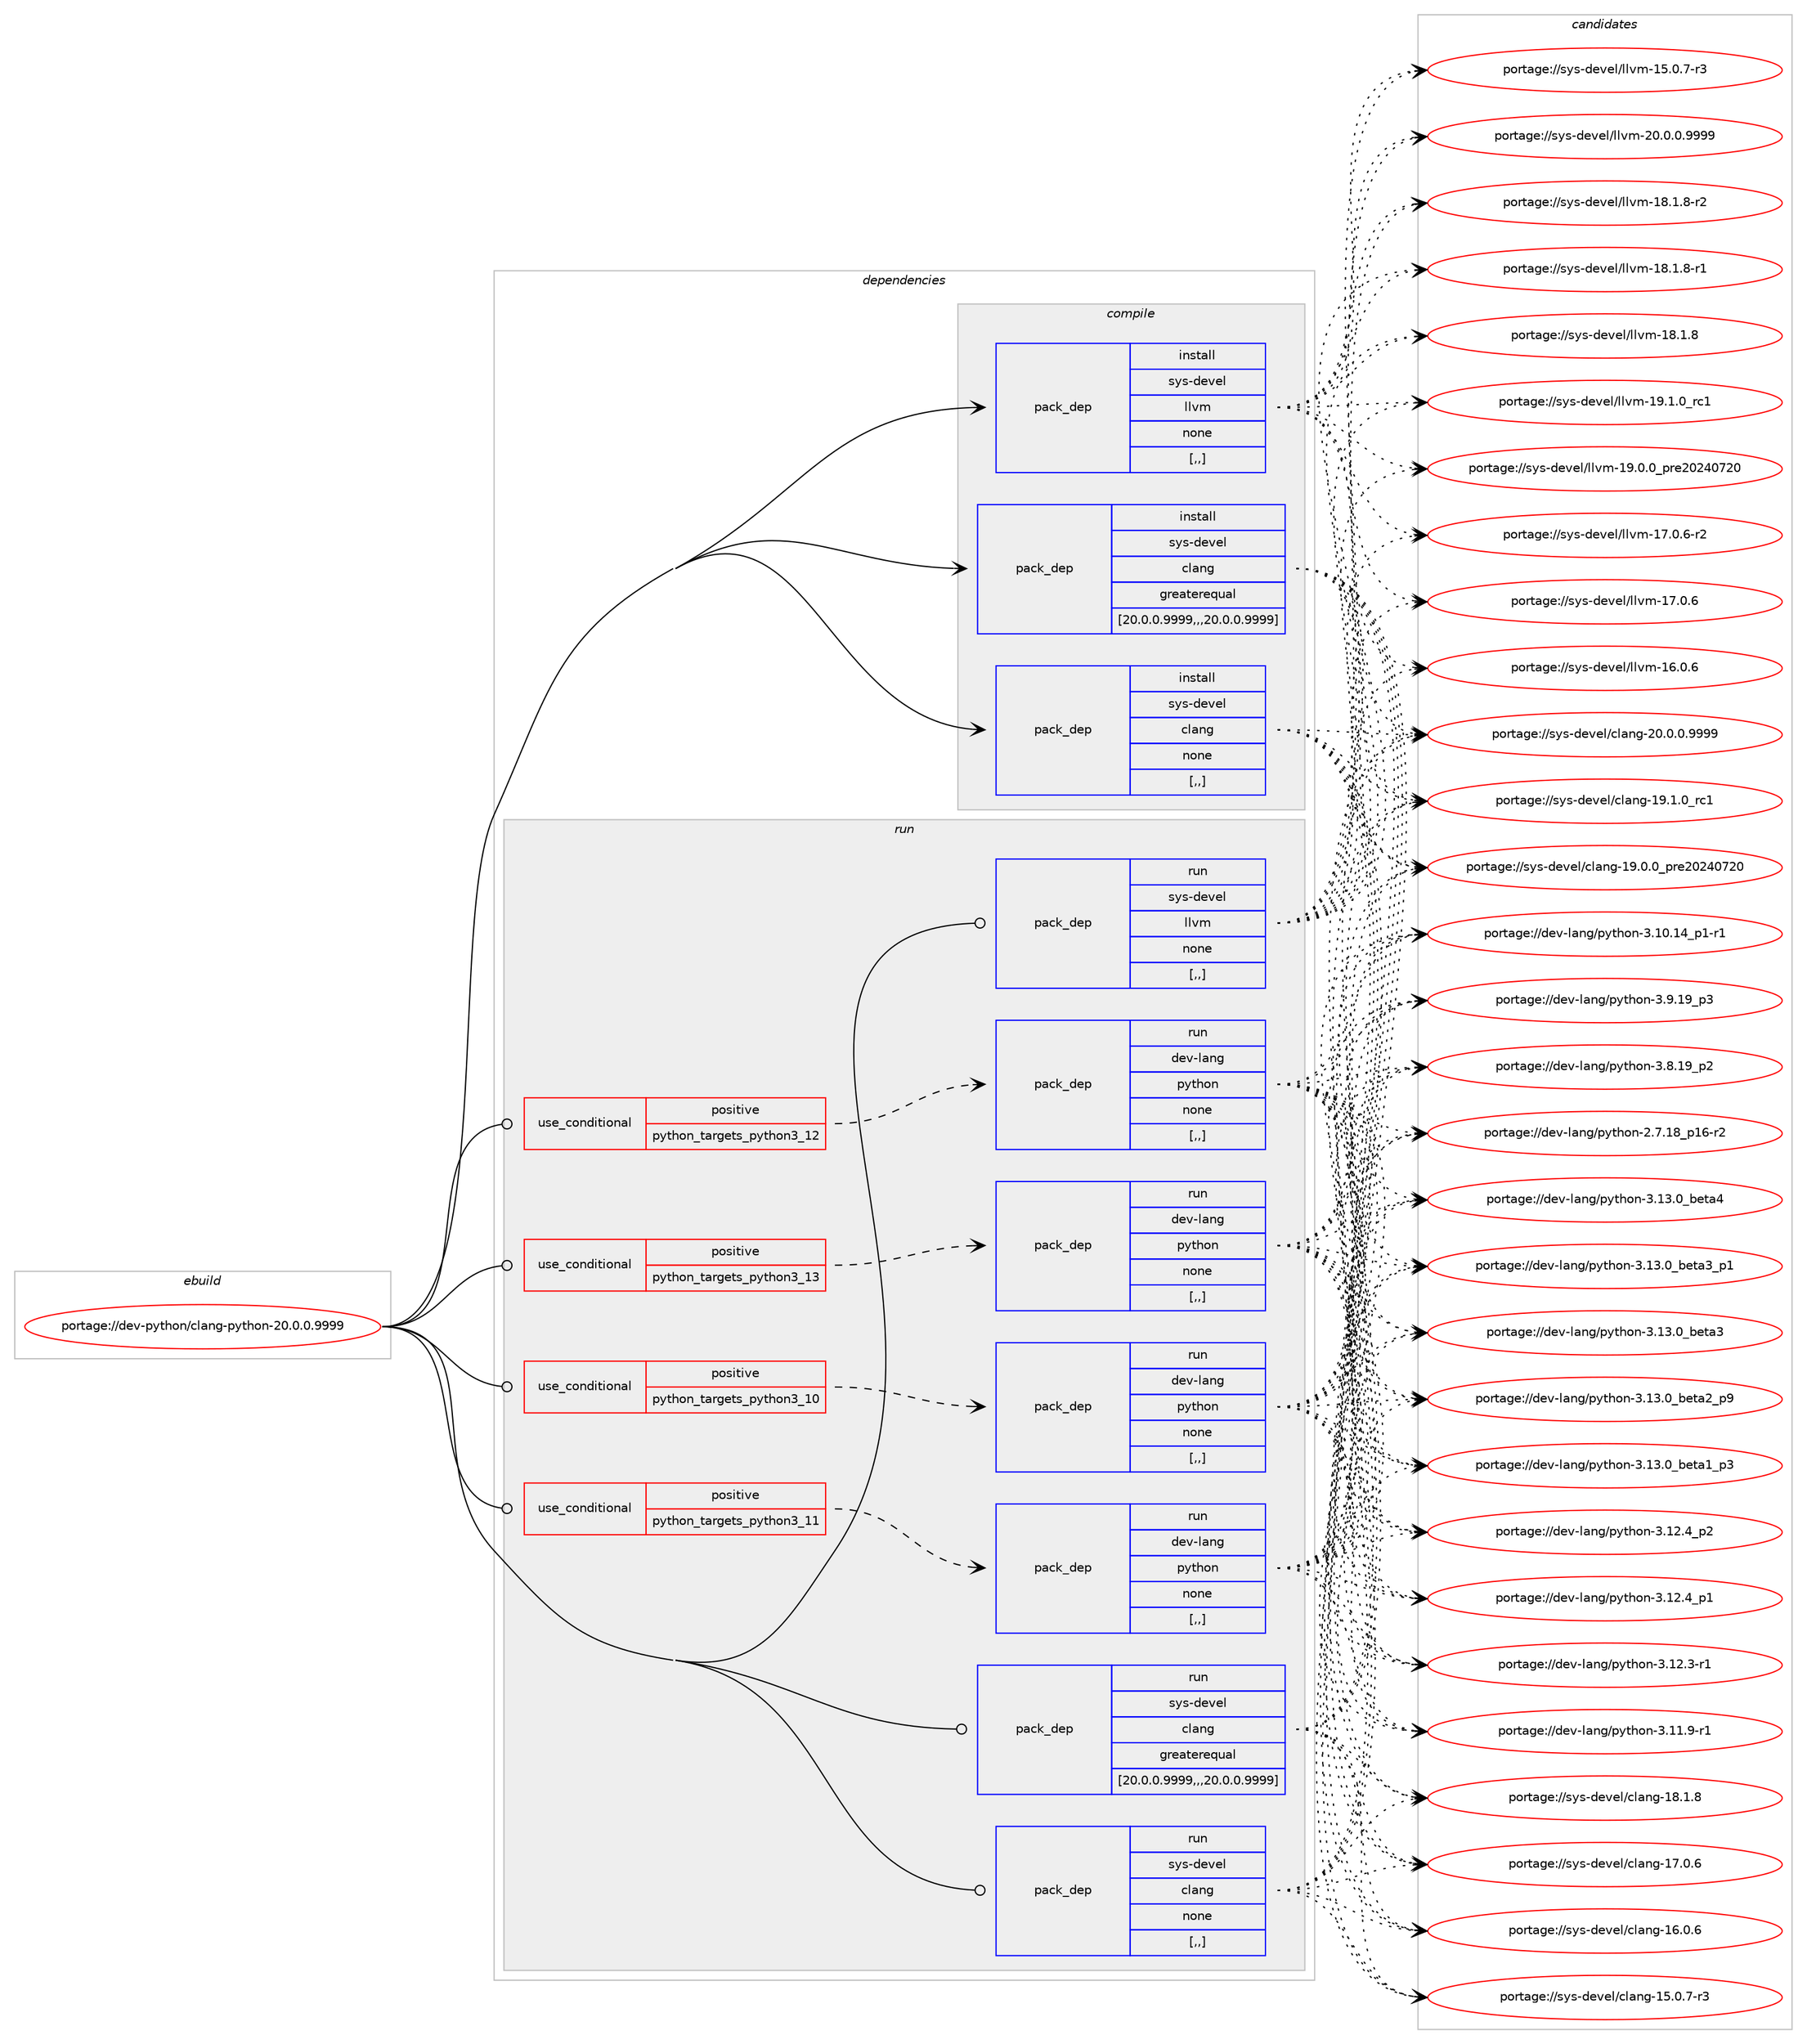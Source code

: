 digraph prolog {

# *************
# Graph options
# *************

newrank=true;
concentrate=true;
compound=true;
graph [rankdir=LR,fontname=Helvetica,fontsize=10,ranksep=1.5];#, ranksep=2.5, nodesep=0.2];
edge  [arrowhead=vee];
node  [fontname=Helvetica,fontsize=10];

# **********
# The ebuild
# **********

subgraph cluster_leftcol {
color=gray;
label=<<i>ebuild</i>>;
id [label="portage://dev-python/clang-python-20.0.0.9999", color=red, width=4, href="../dev-python/clang-python-20.0.0.9999.svg"];
}

# ****************
# The dependencies
# ****************

subgraph cluster_midcol {
color=gray;
label=<<i>dependencies</i>>;
subgraph cluster_compile {
fillcolor="#eeeeee";
style=filled;
label=<<i>compile</i>>;
subgraph pack111054 {
dependency144083 [label=<<TABLE BORDER="0" CELLBORDER="1" CELLSPACING="0" CELLPADDING="4" WIDTH="220"><TR><TD ROWSPAN="6" CELLPADDING="30">pack_dep</TD></TR><TR><TD WIDTH="110">install</TD></TR><TR><TD>sys-devel</TD></TR><TR><TD>clang</TD></TR><TR><TD>greaterequal</TD></TR><TR><TD>[20.0.0.9999,,,20.0.0.9999]</TD></TR></TABLE>>, shape=none, color=blue];
}
id:e -> dependency144083:w [weight=20,style="solid",arrowhead="vee"];
subgraph pack111055 {
dependency144084 [label=<<TABLE BORDER="0" CELLBORDER="1" CELLSPACING="0" CELLPADDING="4" WIDTH="220"><TR><TD ROWSPAN="6" CELLPADDING="30">pack_dep</TD></TR><TR><TD WIDTH="110">install</TD></TR><TR><TD>sys-devel</TD></TR><TR><TD>clang</TD></TR><TR><TD>none</TD></TR><TR><TD>[,,]</TD></TR></TABLE>>, shape=none, color=blue];
}
id:e -> dependency144084:w [weight=20,style="solid",arrowhead="vee"];
subgraph pack111056 {
dependency144085 [label=<<TABLE BORDER="0" CELLBORDER="1" CELLSPACING="0" CELLPADDING="4" WIDTH="220"><TR><TD ROWSPAN="6" CELLPADDING="30">pack_dep</TD></TR><TR><TD WIDTH="110">install</TD></TR><TR><TD>sys-devel</TD></TR><TR><TD>llvm</TD></TR><TR><TD>none</TD></TR><TR><TD>[,,]</TD></TR></TABLE>>, shape=none, color=blue];
}
id:e -> dependency144085:w [weight=20,style="solid",arrowhead="vee"];
}
subgraph cluster_compileandrun {
fillcolor="#eeeeee";
style=filled;
label=<<i>compile and run</i>>;
}
subgraph cluster_run {
fillcolor="#eeeeee";
style=filled;
label=<<i>run</i>>;
subgraph cond31781 {
dependency144086 [label=<<TABLE BORDER="0" CELLBORDER="1" CELLSPACING="0" CELLPADDING="4"><TR><TD ROWSPAN="3" CELLPADDING="10">use_conditional</TD></TR><TR><TD>positive</TD></TR><TR><TD>python_targets_python3_10</TD></TR></TABLE>>, shape=none, color=red];
subgraph pack111057 {
dependency144087 [label=<<TABLE BORDER="0" CELLBORDER="1" CELLSPACING="0" CELLPADDING="4" WIDTH="220"><TR><TD ROWSPAN="6" CELLPADDING="30">pack_dep</TD></TR><TR><TD WIDTH="110">run</TD></TR><TR><TD>dev-lang</TD></TR><TR><TD>python</TD></TR><TR><TD>none</TD></TR><TR><TD>[,,]</TD></TR></TABLE>>, shape=none, color=blue];
}
dependency144086:e -> dependency144087:w [weight=20,style="dashed",arrowhead="vee"];
}
id:e -> dependency144086:w [weight=20,style="solid",arrowhead="odot"];
subgraph cond31782 {
dependency144088 [label=<<TABLE BORDER="0" CELLBORDER="1" CELLSPACING="0" CELLPADDING="4"><TR><TD ROWSPAN="3" CELLPADDING="10">use_conditional</TD></TR><TR><TD>positive</TD></TR><TR><TD>python_targets_python3_11</TD></TR></TABLE>>, shape=none, color=red];
subgraph pack111058 {
dependency144089 [label=<<TABLE BORDER="0" CELLBORDER="1" CELLSPACING="0" CELLPADDING="4" WIDTH="220"><TR><TD ROWSPAN="6" CELLPADDING="30">pack_dep</TD></TR><TR><TD WIDTH="110">run</TD></TR><TR><TD>dev-lang</TD></TR><TR><TD>python</TD></TR><TR><TD>none</TD></TR><TR><TD>[,,]</TD></TR></TABLE>>, shape=none, color=blue];
}
dependency144088:e -> dependency144089:w [weight=20,style="dashed",arrowhead="vee"];
}
id:e -> dependency144088:w [weight=20,style="solid",arrowhead="odot"];
subgraph cond31783 {
dependency144090 [label=<<TABLE BORDER="0" CELLBORDER="1" CELLSPACING="0" CELLPADDING="4"><TR><TD ROWSPAN="3" CELLPADDING="10">use_conditional</TD></TR><TR><TD>positive</TD></TR><TR><TD>python_targets_python3_12</TD></TR></TABLE>>, shape=none, color=red];
subgraph pack111059 {
dependency144091 [label=<<TABLE BORDER="0" CELLBORDER="1" CELLSPACING="0" CELLPADDING="4" WIDTH="220"><TR><TD ROWSPAN="6" CELLPADDING="30">pack_dep</TD></TR><TR><TD WIDTH="110">run</TD></TR><TR><TD>dev-lang</TD></TR><TR><TD>python</TD></TR><TR><TD>none</TD></TR><TR><TD>[,,]</TD></TR></TABLE>>, shape=none, color=blue];
}
dependency144090:e -> dependency144091:w [weight=20,style="dashed",arrowhead="vee"];
}
id:e -> dependency144090:w [weight=20,style="solid",arrowhead="odot"];
subgraph cond31784 {
dependency144092 [label=<<TABLE BORDER="0" CELLBORDER="1" CELLSPACING="0" CELLPADDING="4"><TR><TD ROWSPAN="3" CELLPADDING="10">use_conditional</TD></TR><TR><TD>positive</TD></TR><TR><TD>python_targets_python3_13</TD></TR></TABLE>>, shape=none, color=red];
subgraph pack111060 {
dependency144093 [label=<<TABLE BORDER="0" CELLBORDER="1" CELLSPACING="0" CELLPADDING="4" WIDTH="220"><TR><TD ROWSPAN="6" CELLPADDING="30">pack_dep</TD></TR><TR><TD WIDTH="110">run</TD></TR><TR><TD>dev-lang</TD></TR><TR><TD>python</TD></TR><TR><TD>none</TD></TR><TR><TD>[,,]</TD></TR></TABLE>>, shape=none, color=blue];
}
dependency144092:e -> dependency144093:w [weight=20,style="dashed",arrowhead="vee"];
}
id:e -> dependency144092:w [weight=20,style="solid",arrowhead="odot"];
subgraph pack111061 {
dependency144094 [label=<<TABLE BORDER="0" CELLBORDER="1" CELLSPACING="0" CELLPADDING="4" WIDTH="220"><TR><TD ROWSPAN="6" CELLPADDING="30">pack_dep</TD></TR><TR><TD WIDTH="110">run</TD></TR><TR><TD>sys-devel</TD></TR><TR><TD>clang</TD></TR><TR><TD>greaterequal</TD></TR><TR><TD>[20.0.0.9999,,,20.0.0.9999]</TD></TR></TABLE>>, shape=none, color=blue];
}
id:e -> dependency144094:w [weight=20,style="solid",arrowhead="odot"];
subgraph pack111062 {
dependency144095 [label=<<TABLE BORDER="0" CELLBORDER="1" CELLSPACING="0" CELLPADDING="4" WIDTH="220"><TR><TD ROWSPAN="6" CELLPADDING="30">pack_dep</TD></TR><TR><TD WIDTH="110">run</TD></TR><TR><TD>sys-devel</TD></TR><TR><TD>clang</TD></TR><TR><TD>none</TD></TR><TR><TD>[,,]</TD></TR></TABLE>>, shape=none, color=blue];
}
id:e -> dependency144095:w [weight=20,style="solid",arrowhead="odot"];
subgraph pack111063 {
dependency144096 [label=<<TABLE BORDER="0" CELLBORDER="1" CELLSPACING="0" CELLPADDING="4" WIDTH="220"><TR><TD ROWSPAN="6" CELLPADDING="30">pack_dep</TD></TR><TR><TD WIDTH="110">run</TD></TR><TR><TD>sys-devel</TD></TR><TR><TD>llvm</TD></TR><TR><TD>none</TD></TR><TR><TD>[,,]</TD></TR></TABLE>>, shape=none, color=blue];
}
id:e -> dependency144096:w [weight=20,style="solid",arrowhead="odot"];
}
}

# **************
# The candidates
# **************

subgraph cluster_choices {
rank=same;
color=gray;
label=<<i>candidates</i>>;

subgraph choice111054 {
color=black;
nodesep=1;
choice11512111545100101118101108479910897110103455048464846484657575757 [label="portage://sys-devel/clang-20.0.0.9999", color=red, width=4,href="../sys-devel/clang-20.0.0.9999.svg"];
choice1151211154510010111810110847991089711010345495746494648951149949 [label="portage://sys-devel/clang-19.1.0_rc1", color=red, width=4,href="../sys-devel/clang-19.1.0_rc1.svg"];
choice1151211154510010111810110847991089711010345495746484648951121141015048505248555048 [label="portage://sys-devel/clang-19.0.0_pre20240720", color=red, width=4,href="../sys-devel/clang-19.0.0_pre20240720.svg"];
choice1151211154510010111810110847991089711010345495646494656 [label="portage://sys-devel/clang-18.1.8", color=red, width=4,href="../sys-devel/clang-18.1.8.svg"];
choice1151211154510010111810110847991089711010345495546484654 [label="portage://sys-devel/clang-17.0.6", color=red, width=4,href="../sys-devel/clang-17.0.6.svg"];
choice1151211154510010111810110847991089711010345495446484654 [label="portage://sys-devel/clang-16.0.6", color=red, width=4,href="../sys-devel/clang-16.0.6.svg"];
choice11512111545100101118101108479910897110103454953464846554511451 [label="portage://sys-devel/clang-15.0.7-r3", color=red, width=4,href="../sys-devel/clang-15.0.7-r3.svg"];
dependency144083:e -> choice11512111545100101118101108479910897110103455048464846484657575757:w [style=dotted,weight="100"];
dependency144083:e -> choice1151211154510010111810110847991089711010345495746494648951149949:w [style=dotted,weight="100"];
dependency144083:e -> choice1151211154510010111810110847991089711010345495746484648951121141015048505248555048:w [style=dotted,weight="100"];
dependency144083:e -> choice1151211154510010111810110847991089711010345495646494656:w [style=dotted,weight="100"];
dependency144083:e -> choice1151211154510010111810110847991089711010345495546484654:w [style=dotted,weight="100"];
dependency144083:e -> choice1151211154510010111810110847991089711010345495446484654:w [style=dotted,weight="100"];
dependency144083:e -> choice11512111545100101118101108479910897110103454953464846554511451:w [style=dotted,weight="100"];
}
subgraph choice111055 {
color=black;
nodesep=1;
choice11512111545100101118101108479910897110103455048464846484657575757 [label="portage://sys-devel/clang-20.0.0.9999", color=red, width=4,href="../sys-devel/clang-20.0.0.9999.svg"];
choice1151211154510010111810110847991089711010345495746494648951149949 [label="portage://sys-devel/clang-19.1.0_rc1", color=red, width=4,href="../sys-devel/clang-19.1.0_rc1.svg"];
choice1151211154510010111810110847991089711010345495746484648951121141015048505248555048 [label="portage://sys-devel/clang-19.0.0_pre20240720", color=red, width=4,href="../sys-devel/clang-19.0.0_pre20240720.svg"];
choice1151211154510010111810110847991089711010345495646494656 [label="portage://sys-devel/clang-18.1.8", color=red, width=4,href="../sys-devel/clang-18.1.8.svg"];
choice1151211154510010111810110847991089711010345495546484654 [label="portage://sys-devel/clang-17.0.6", color=red, width=4,href="../sys-devel/clang-17.0.6.svg"];
choice1151211154510010111810110847991089711010345495446484654 [label="portage://sys-devel/clang-16.0.6", color=red, width=4,href="../sys-devel/clang-16.0.6.svg"];
choice11512111545100101118101108479910897110103454953464846554511451 [label="portage://sys-devel/clang-15.0.7-r3", color=red, width=4,href="../sys-devel/clang-15.0.7-r3.svg"];
dependency144084:e -> choice11512111545100101118101108479910897110103455048464846484657575757:w [style=dotted,weight="100"];
dependency144084:e -> choice1151211154510010111810110847991089711010345495746494648951149949:w [style=dotted,weight="100"];
dependency144084:e -> choice1151211154510010111810110847991089711010345495746484648951121141015048505248555048:w [style=dotted,weight="100"];
dependency144084:e -> choice1151211154510010111810110847991089711010345495646494656:w [style=dotted,weight="100"];
dependency144084:e -> choice1151211154510010111810110847991089711010345495546484654:w [style=dotted,weight="100"];
dependency144084:e -> choice1151211154510010111810110847991089711010345495446484654:w [style=dotted,weight="100"];
dependency144084:e -> choice11512111545100101118101108479910897110103454953464846554511451:w [style=dotted,weight="100"];
}
subgraph choice111056 {
color=black;
nodesep=1;
choice1151211154510010111810110847108108118109455048464846484657575757 [label="portage://sys-devel/llvm-20.0.0.9999", color=red, width=4,href="../sys-devel/llvm-20.0.0.9999.svg"];
choice115121115451001011181011084710810811810945495746494648951149949 [label="portage://sys-devel/llvm-19.1.0_rc1", color=red, width=4,href="../sys-devel/llvm-19.1.0_rc1.svg"];
choice115121115451001011181011084710810811810945495746484648951121141015048505248555048 [label="portage://sys-devel/llvm-19.0.0_pre20240720", color=red, width=4,href="../sys-devel/llvm-19.0.0_pre20240720.svg"];
choice1151211154510010111810110847108108118109454956464946564511450 [label="portage://sys-devel/llvm-18.1.8-r2", color=red, width=4,href="../sys-devel/llvm-18.1.8-r2.svg"];
choice1151211154510010111810110847108108118109454956464946564511449 [label="portage://sys-devel/llvm-18.1.8-r1", color=red, width=4,href="../sys-devel/llvm-18.1.8-r1.svg"];
choice115121115451001011181011084710810811810945495646494656 [label="portage://sys-devel/llvm-18.1.8", color=red, width=4,href="../sys-devel/llvm-18.1.8.svg"];
choice1151211154510010111810110847108108118109454955464846544511450 [label="portage://sys-devel/llvm-17.0.6-r2", color=red, width=4,href="../sys-devel/llvm-17.0.6-r2.svg"];
choice115121115451001011181011084710810811810945495546484654 [label="portage://sys-devel/llvm-17.0.6", color=red, width=4,href="../sys-devel/llvm-17.0.6.svg"];
choice115121115451001011181011084710810811810945495446484654 [label="portage://sys-devel/llvm-16.0.6", color=red, width=4,href="../sys-devel/llvm-16.0.6.svg"];
choice1151211154510010111810110847108108118109454953464846554511451 [label="portage://sys-devel/llvm-15.0.7-r3", color=red, width=4,href="../sys-devel/llvm-15.0.7-r3.svg"];
dependency144085:e -> choice1151211154510010111810110847108108118109455048464846484657575757:w [style=dotted,weight="100"];
dependency144085:e -> choice115121115451001011181011084710810811810945495746494648951149949:w [style=dotted,weight="100"];
dependency144085:e -> choice115121115451001011181011084710810811810945495746484648951121141015048505248555048:w [style=dotted,weight="100"];
dependency144085:e -> choice1151211154510010111810110847108108118109454956464946564511450:w [style=dotted,weight="100"];
dependency144085:e -> choice1151211154510010111810110847108108118109454956464946564511449:w [style=dotted,weight="100"];
dependency144085:e -> choice115121115451001011181011084710810811810945495646494656:w [style=dotted,weight="100"];
dependency144085:e -> choice1151211154510010111810110847108108118109454955464846544511450:w [style=dotted,weight="100"];
dependency144085:e -> choice115121115451001011181011084710810811810945495546484654:w [style=dotted,weight="100"];
dependency144085:e -> choice115121115451001011181011084710810811810945495446484654:w [style=dotted,weight="100"];
dependency144085:e -> choice1151211154510010111810110847108108118109454953464846554511451:w [style=dotted,weight="100"];
}
subgraph choice111057 {
color=black;
nodesep=1;
choice1001011184510897110103471121211161041111104551464951464895981011169752 [label="portage://dev-lang/python-3.13.0_beta4", color=red, width=4,href="../dev-lang/python-3.13.0_beta4.svg"];
choice10010111845108971101034711212111610411111045514649514648959810111697519511249 [label="portage://dev-lang/python-3.13.0_beta3_p1", color=red, width=4,href="../dev-lang/python-3.13.0_beta3_p1.svg"];
choice1001011184510897110103471121211161041111104551464951464895981011169751 [label="portage://dev-lang/python-3.13.0_beta3", color=red, width=4,href="../dev-lang/python-3.13.0_beta3.svg"];
choice10010111845108971101034711212111610411111045514649514648959810111697509511257 [label="portage://dev-lang/python-3.13.0_beta2_p9", color=red, width=4,href="../dev-lang/python-3.13.0_beta2_p9.svg"];
choice10010111845108971101034711212111610411111045514649514648959810111697499511251 [label="portage://dev-lang/python-3.13.0_beta1_p3", color=red, width=4,href="../dev-lang/python-3.13.0_beta1_p3.svg"];
choice100101118451089711010347112121116104111110455146495046529511250 [label="portage://dev-lang/python-3.12.4_p2", color=red, width=4,href="../dev-lang/python-3.12.4_p2.svg"];
choice100101118451089711010347112121116104111110455146495046529511249 [label="portage://dev-lang/python-3.12.4_p1", color=red, width=4,href="../dev-lang/python-3.12.4_p1.svg"];
choice100101118451089711010347112121116104111110455146495046514511449 [label="portage://dev-lang/python-3.12.3-r1", color=red, width=4,href="../dev-lang/python-3.12.3-r1.svg"];
choice100101118451089711010347112121116104111110455146494946574511449 [label="portage://dev-lang/python-3.11.9-r1", color=red, width=4,href="../dev-lang/python-3.11.9-r1.svg"];
choice100101118451089711010347112121116104111110455146494846495295112494511449 [label="portage://dev-lang/python-3.10.14_p1-r1", color=red, width=4,href="../dev-lang/python-3.10.14_p1-r1.svg"];
choice100101118451089711010347112121116104111110455146574649579511251 [label="portage://dev-lang/python-3.9.19_p3", color=red, width=4,href="../dev-lang/python-3.9.19_p3.svg"];
choice100101118451089711010347112121116104111110455146564649579511250 [label="portage://dev-lang/python-3.8.19_p2", color=red, width=4,href="../dev-lang/python-3.8.19_p2.svg"];
choice100101118451089711010347112121116104111110455046554649569511249544511450 [label="portage://dev-lang/python-2.7.18_p16-r2", color=red, width=4,href="../dev-lang/python-2.7.18_p16-r2.svg"];
dependency144087:e -> choice1001011184510897110103471121211161041111104551464951464895981011169752:w [style=dotted,weight="100"];
dependency144087:e -> choice10010111845108971101034711212111610411111045514649514648959810111697519511249:w [style=dotted,weight="100"];
dependency144087:e -> choice1001011184510897110103471121211161041111104551464951464895981011169751:w [style=dotted,weight="100"];
dependency144087:e -> choice10010111845108971101034711212111610411111045514649514648959810111697509511257:w [style=dotted,weight="100"];
dependency144087:e -> choice10010111845108971101034711212111610411111045514649514648959810111697499511251:w [style=dotted,weight="100"];
dependency144087:e -> choice100101118451089711010347112121116104111110455146495046529511250:w [style=dotted,weight="100"];
dependency144087:e -> choice100101118451089711010347112121116104111110455146495046529511249:w [style=dotted,weight="100"];
dependency144087:e -> choice100101118451089711010347112121116104111110455146495046514511449:w [style=dotted,weight="100"];
dependency144087:e -> choice100101118451089711010347112121116104111110455146494946574511449:w [style=dotted,weight="100"];
dependency144087:e -> choice100101118451089711010347112121116104111110455146494846495295112494511449:w [style=dotted,weight="100"];
dependency144087:e -> choice100101118451089711010347112121116104111110455146574649579511251:w [style=dotted,weight="100"];
dependency144087:e -> choice100101118451089711010347112121116104111110455146564649579511250:w [style=dotted,weight="100"];
dependency144087:e -> choice100101118451089711010347112121116104111110455046554649569511249544511450:w [style=dotted,weight="100"];
}
subgraph choice111058 {
color=black;
nodesep=1;
choice1001011184510897110103471121211161041111104551464951464895981011169752 [label="portage://dev-lang/python-3.13.0_beta4", color=red, width=4,href="../dev-lang/python-3.13.0_beta4.svg"];
choice10010111845108971101034711212111610411111045514649514648959810111697519511249 [label="portage://dev-lang/python-3.13.0_beta3_p1", color=red, width=4,href="../dev-lang/python-3.13.0_beta3_p1.svg"];
choice1001011184510897110103471121211161041111104551464951464895981011169751 [label="portage://dev-lang/python-3.13.0_beta3", color=red, width=4,href="../dev-lang/python-3.13.0_beta3.svg"];
choice10010111845108971101034711212111610411111045514649514648959810111697509511257 [label="portage://dev-lang/python-3.13.0_beta2_p9", color=red, width=4,href="../dev-lang/python-3.13.0_beta2_p9.svg"];
choice10010111845108971101034711212111610411111045514649514648959810111697499511251 [label="portage://dev-lang/python-3.13.0_beta1_p3", color=red, width=4,href="../dev-lang/python-3.13.0_beta1_p3.svg"];
choice100101118451089711010347112121116104111110455146495046529511250 [label="portage://dev-lang/python-3.12.4_p2", color=red, width=4,href="../dev-lang/python-3.12.4_p2.svg"];
choice100101118451089711010347112121116104111110455146495046529511249 [label="portage://dev-lang/python-3.12.4_p1", color=red, width=4,href="../dev-lang/python-3.12.4_p1.svg"];
choice100101118451089711010347112121116104111110455146495046514511449 [label="portage://dev-lang/python-3.12.3-r1", color=red, width=4,href="../dev-lang/python-3.12.3-r1.svg"];
choice100101118451089711010347112121116104111110455146494946574511449 [label="portage://dev-lang/python-3.11.9-r1", color=red, width=4,href="../dev-lang/python-3.11.9-r1.svg"];
choice100101118451089711010347112121116104111110455146494846495295112494511449 [label="portage://dev-lang/python-3.10.14_p1-r1", color=red, width=4,href="../dev-lang/python-3.10.14_p1-r1.svg"];
choice100101118451089711010347112121116104111110455146574649579511251 [label="portage://dev-lang/python-3.9.19_p3", color=red, width=4,href="../dev-lang/python-3.9.19_p3.svg"];
choice100101118451089711010347112121116104111110455146564649579511250 [label="portage://dev-lang/python-3.8.19_p2", color=red, width=4,href="../dev-lang/python-3.8.19_p2.svg"];
choice100101118451089711010347112121116104111110455046554649569511249544511450 [label="portage://dev-lang/python-2.7.18_p16-r2", color=red, width=4,href="../dev-lang/python-2.7.18_p16-r2.svg"];
dependency144089:e -> choice1001011184510897110103471121211161041111104551464951464895981011169752:w [style=dotted,weight="100"];
dependency144089:e -> choice10010111845108971101034711212111610411111045514649514648959810111697519511249:w [style=dotted,weight="100"];
dependency144089:e -> choice1001011184510897110103471121211161041111104551464951464895981011169751:w [style=dotted,weight="100"];
dependency144089:e -> choice10010111845108971101034711212111610411111045514649514648959810111697509511257:w [style=dotted,weight="100"];
dependency144089:e -> choice10010111845108971101034711212111610411111045514649514648959810111697499511251:w [style=dotted,weight="100"];
dependency144089:e -> choice100101118451089711010347112121116104111110455146495046529511250:w [style=dotted,weight="100"];
dependency144089:e -> choice100101118451089711010347112121116104111110455146495046529511249:w [style=dotted,weight="100"];
dependency144089:e -> choice100101118451089711010347112121116104111110455146495046514511449:w [style=dotted,weight="100"];
dependency144089:e -> choice100101118451089711010347112121116104111110455146494946574511449:w [style=dotted,weight="100"];
dependency144089:e -> choice100101118451089711010347112121116104111110455146494846495295112494511449:w [style=dotted,weight="100"];
dependency144089:e -> choice100101118451089711010347112121116104111110455146574649579511251:w [style=dotted,weight="100"];
dependency144089:e -> choice100101118451089711010347112121116104111110455146564649579511250:w [style=dotted,weight="100"];
dependency144089:e -> choice100101118451089711010347112121116104111110455046554649569511249544511450:w [style=dotted,weight="100"];
}
subgraph choice111059 {
color=black;
nodesep=1;
choice1001011184510897110103471121211161041111104551464951464895981011169752 [label="portage://dev-lang/python-3.13.0_beta4", color=red, width=4,href="../dev-lang/python-3.13.0_beta4.svg"];
choice10010111845108971101034711212111610411111045514649514648959810111697519511249 [label="portage://dev-lang/python-3.13.0_beta3_p1", color=red, width=4,href="../dev-lang/python-3.13.0_beta3_p1.svg"];
choice1001011184510897110103471121211161041111104551464951464895981011169751 [label="portage://dev-lang/python-3.13.0_beta3", color=red, width=4,href="../dev-lang/python-3.13.0_beta3.svg"];
choice10010111845108971101034711212111610411111045514649514648959810111697509511257 [label="portage://dev-lang/python-3.13.0_beta2_p9", color=red, width=4,href="../dev-lang/python-3.13.0_beta2_p9.svg"];
choice10010111845108971101034711212111610411111045514649514648959810111697499511251 [label="portage://dev-lang/python-3.13.0_beta1_p3", color=red, width=4,href="../dev-lang/python-3.13.0_beta1_p3.svg"];
choice100101118451089711010347112121116104111110455146495046529511250 [label="portage://dev-lang/python-3.12.4_p2", color=red, width=4,href="../dev-lang/python-3.12.4_p2.svg"];
choice100101118451089711010347112121116104111110455146495046529511249 [label="portage://dev-lang/python-3.12.4_p1", color=red, width=4,href="../dev-lang/python-3.12.4_p1.svg"];
choice100101118451089711010347112121116104111110455146495046514511449 [label="portage://dev-lang/python-3.12.3-r1", color=red, width=4,href="../dev-lang/python-3.12.3-r1.svg"];
choice100101118451089711010347112121116104111110455146494946574511449 [label="portage://dev-lang/python-3.11.9-r1", color=red, width=4,href="../dev-lang/python-3.11.9-r1.svg"];
choice100101118451089711010347112121116104111110455146494846495295112494511449 [label="portage://dev-lang/python-3.10.14_p1-r1", color=red, width=4,href="../dev-lang/python-3.10.14_p1-r1.svg"];
choice100101118451089711010347112121116104111110455146574649579511251 [label="portage://dev-lang/python-3.9.19_p3", color=red, width=4,href="../dev-lang/python-3.9.19_p3.svg"];
choice100101118451089711010347112121116104111110455146564649579511250 [label="portage://dev-lang/python-3.8.19_p2", color=red, width=4,href="../dev-lang/python-3.8.19_p2.svg"];
choice100101118451089711010347112121116104111110455046554649569511249544511450 [label="portage://dev-lang/python-2.7.18_p16-r2", color=red, width=4,href="../dev-lang/python-2.7.18_p16-r2.svg"];
dependency144091:e -> choice1001011184510897110103471121211161041111104551464951464895981011169752:w [style=dotted,weight="100"];
dependency144091:e -> choice10010111845108971101034711212111610411111045514649514648959810111697519511249:w [style=dotted,weight="100"];
dependency144091:e -> choice1001011184510897110103471121211161041111104551464951464895981011169751:w [style=dotted,weight="100"];
dependency144091:e -> choice10010111845108971101034711212111610411111045514649514648959810111697509511257:w [style=dotted,weight="100"];
dependency144091:e -> choice10010111845108971101034711212111610411111045514649514648959810111697499511251:w [style=dotted,weight="100"];
dependency144091:e -> choice100101118451089711010347112121116104111110455146495046529511250:w [style=dotted,weight="100"];
dependency144091:e -> choice100101118451089711010347112121116104111110455146495046529511249:w [style=dotted,weight="100"];
dependency144091:e -> choice100101118451089711010347112121116104111110455146495046514511449:w [style=dotted,weight="100"];
dependency144091:e -> choice100101118451089711010347112121116104111110455146494946574511449:w [style=dotted,weight="100"];
dependency144091:e -> choice100101118451089711010347112121116104111110455146494846495295112494511449:w [style=dotted,weight="100"];
dependency144091:e -> choice100101118451089711010347112121116104111110455146574649579511251:w [style=dotted,weight="100"];
dependency144091:e -> choice100101118451089711010347112121116104111110455146564649579511250:w [style=dotted,weight="100"];
dependency144091:e -> choice100101118451089711010347112121116104111110455046554649569511249544511450:w [style=dotted,weight="100"];
}
subgraph choice111060 {
color=black;
nodesep=1;
choice1001011184510897110103471121211161041111104551464951464895981011169752 [label="portage://dev-lang/python-3.13.0_beta4", color=red, width=4,href="../dev-lang/python-3.13.0_beta4.svg"];
choice10010111845108971101034711212111610411111045514649514648959810111697519511249 [label="portage://dev-lang/python-3.13.0_beta3_p1", color=red, width=4,href="../dev-lang/python-3.13.0_beta3_p1.svg"];
choice1001011184510897110103471121211161041111104551464951464895981011169751 [label="portage://dev-lang/python-3.13.0_beta3", color=red, width=4,href="../dev-lang/python-3.13.0_beta3.svg"];
choice10010111845108971101034711212111610411111045514649514648959810111697509511257 [label="portage://dev-lang/python-3.13.0_beta2_p9", color=red, width=4,href="../dev-lang/python-3.13.0_beta2_p9.svg"];
choice10010111845108971101034711212111610411111045514649514648959810111697499511251 [label="portage://dev-lang/python-3.13.0_beta1_p3", color=red, width=4,href="../dev-lang/python-3.13.0_beta1_p3.svg"];
choice100101118451089711010347112121116104111110455146495046529511250 [label="portage://dev-lang/python-3.12.4_p2", color=red, width=4,href="../dev-lang/python-3.12.4_p2.svg"];
choice100101118451089711010347112121116104111110455146495046529511249 [label="portage://dev-lang/python-3.12.4_p1", color=red, width=4,href="../dev-lang/python-3.12.4_p1.svg"];
choice100101118451089711010347112121116104111110455146495046514511449 [label="portage://dev-lang/python-3.12.3-r1", color=red, width=4,href="../dev-lang/python-3.12.3-r1.svg"];
choice100101118451089711010347112121116104111110455146494946574511449 [label="portage://dev-lang/python-3.11.9-r1", color=red, width=4,href="../dev-lang/python-3.11.9-r1.svg"];
choice100101118451089711010347112121116104111110455146494846495295112494511449 [label="portage://dev-lang/python-3.10.14_p1-r1", color=red, width=4,href="../dev-lang/python-3.10.14_p1-r1.svg"];
choice100101118451089711010347112121116104111110455146574649579511251 [label="portage://dev-lang/python-3.9.19_p3", color=red, width=4,href="../dev-lang/python-3.9.19_p3.svg"];
choice100101118451089711010347112121116104111110455146564649579511250 [label="portage://dev-lang/python-3.8.19_p2", color=red, width=4,href="../dev-lang/python-3.8.19_p2.svg"];
choice100101118451089711010347112121116104111110455046554649569511249544511450 [label="portage://dev-lang/python-2.7.18_p16-r2", color=red, width=4,href="../dev-lang/python-2.7.18_p16-r2.svg"];
dependency144093:e -> choice1001011184510897110103471121211161041111104551464951464895981011169752:w [style=dotted,weight="100"];
dependency144093:e -> choice10010111845108971101034711212111610411111045514649514648959810111697519511249:w [style=dotted,weight="100"];
dependency144093:e -> choice1001011184510897110103471121211161041111104551464951464895981011169751:w [style=dotted,weight="100"];
dependency144093:e -> choice10010111845108971101034711212111610411111045514649514648959810111697509511257:w [style=dotted,weight="100"];
dependency144093:e -> choice10010111845108971101034711212111610411111045514649514648959810111697499511251:w [style=dotted,weight="100"];
dependency144093:e -> choice100101118451089711010347112121116104111110455146495046529511250:w [style=dotted,weight="100"];
dependency144093:e -> choice100101118451089711010347112121116104111110455146495046529511249:w [style=dotted,weight="100"];
dependency144093:e -> choice100101118451089711010347112121116104111110455146495046514511449:w [style=dotted,weight="100"];
dependency144093:e -> choice100101118451089711010347112121116104111110455146494946574511449:w [style=dotted,weight="100"];
dependency144093:e -> choice100101118451089711010347112121116104111110455146494846495295112494511449:w [style=dotted,weight="100"];
dependency144093:e -> choice100101118451089711010347112121116104111110455146574649579511251:w [style=dotted,weight="100"];
dependency144093:e -> choice100101118451089711010347112121116104111110455146564649579511250:w [style=dotted,weight="100"];
dependency144093:e -> choice100101118451089711010347112121116104111110455046554649569511249544511450:w [style=dotted,weight="100"];
}
subgraph choice111061 {
color=black;
nodesep=1;
choice11512111545100101118101108479910897110103455048464846484657575757 [label="portage://sys-devel/clang-20.0.0.9999", color=red, width=4,href="../sys-devel/clang-20.0.0.9999.svg"];
choice1151211154510010111810110847991089711010345495746494648951149949 [label="portage://sys-devel/clang-19.1.0_rc1", color=red, width=4,href="../sys-devel/clang-19.1.0_rc1.svg"];
choice1151211154510010111810110847991089711010345495746484648951121141015048505248555048 [label="portage://sys-devel/clang-19.0.0_pre20240720", color=red, width=4,href="../sys-devel/clang-19.0.0_pre20240720.svg"];
choice1151211154510010111810110847991089711010345495646494656 [label="portage://sys-devel/clang-18.1.8", color=red, width=4,href="../sys-devel/clang-18.1.8.svg"];
choice1151211154510010111810110847991089711010345495546484654 [label="portage://sys-devel/clang-17.0.6", color=red, width=4,href="../sys-devel/clang-17.0.6.svg"];
choice1151211154510010111810110847991089711010345495446484654 [label="portage://sys-devel/clang-16.0.6", color=red, width=4,href="../sys-devel/clang-16.0.6.svg"];
choice11512111545100101118101108479910897110103454953464846554511451 [label="portage://sys-devel/clang-15.0.7-r3", color=red, width=4,href="../sys-devel/clang-15.0.7-r3.svg"];
dependency144094:e -> choice11512111545100101118101108479910897110103455048464846484657575757:w [style=dotted,weight="100"];
dependency144094:e -> choice1151211154510010111810110847991089711010345495746494648951149949:w [style=dotted,weight="100"];
dependency144094:e -> choice1151211154510010111810110847991089711010345495746484648951121141015048505248555048:w [style=dotted,weight="100"];
dependency144094:e -> choice1151211154510010111810110847991089711010345495646494656:w [style=dotted,weight="100"];
dependency144094:e -> choice1151211154510010111810110847991089711010345495546484654:w [style=dotted,weight="100"];
dependency144094:e -> choice1151211154510010111810110847991089711010345495446484654:w [style=dotted,weight="100"];
dependency144094:e -> choice11512111545100101118101108479910897110103454953464846554511451:w [style=dotted,weight="100"];
}
subgraph choice111062 {
color=black;
nodesep=1;
choice11512111545100101118101108479910897110103455048464846484657575757 [label="portage://sys-devel/clang-20.0.0.9999", color=red, width=4,href="../sys-devel/clang-20.0.0.9999.svg"];
choice1151211154510010111810110847991089711010345495746494648951149949 [label="portage://sys-devel/clang-19.1.0_rc1", color=red, width=4,href="../sys-devel/clang-19.1.0_rc1.svg"];
choice1151211154510010111810110847991089711010345495746484648951121141015048505248555048 [label="portage://sys-devel/clang-19.0.0_pre20240720", color=red, width=4,href="../sys-devel/clang-19.0.0_pre20240720.svg"];
choice1151211154510010111810110847991089711010345495646494656 [label="portage://sys-devel/clang-18.1.8", color=red, width=4,href="../sys-devel/clang-18.1.8.svg"];
choice1151211154510010111810110847991089711010345495546484654 [label="portage://sys-devel/clang-17.0.6", color=red, width=4,href="../sys-devel/clang-17.0.6.svg"];
choice1151211154510010111810110847991089711010345495446484654 [label="portage://sys-devel/clang-16.0.6", color=red, width=4,href="../sys-devel/clang-16.0.6.svg"];
choice11512111545100101118101108479910897110103454953464846554511451 [label="portage://sys-devel/clang-15.0.7-r3", color=red, width=4,href="../sys-devel/clang-15.0.7-r3.svg"];
dependency144095:e -> choice11512111545100101118101108479910897110103455048464846484657575757:w [style=dotted,weight="100"];
dependency144095:e -> choice1151211154510010111810110847991089711010345495746494648951149949:w [style=dotted,weight="100"];
dependency144095:e -> choice1151211154510010111810110847991089711010345495746484648951121141015048505248555048:w [style=dotted,weight="100"];
dependency144095:e -> choice1151211154510010111810110847991089711010345495646494656:w [style=dotted,weight="100"];
dependency144095:e -> choice1151211154510010111810110847991089711010345495546484654:w [style=dotted,weight="100"];
dependency144095:e -> choice1151211154510010111810110847991089711010345495446484654:w [style=dotted,weight="100"];
dependency144095:e -> choice11512111545100101118101108479910897110103454953464846554511451:w [style=dotted,weight="100"];
}
subgraph choice111063 {
color=black;
nodesep=1;
choice1151211154510010111810110847108108118109455048464846484657575757 [label="portage://sys-devel/llvm-20.0.0.9999", color=red, width=4,href="../sys-devel/llvm-20.0.0.9999.svg"];
choice115121115451001011181011084710810811810945495746494648951149949 [label="portage://sys-devel/llvm-19.1.0_rc1", color=red, width=4,href="../sys-devel/llvm-19.1.0_rc1.svg"];
choice115121115451001011181011084710810811810945495746484648951121141015048505248555048 [label="portage://sys-devel/llvm-19.0.0_pre20240720", color=red, width=4,href="../sys-devel/llvm-19.0.0_pre20240720.svg"];
choice1151211154510010111810110847108108118109454956464946564511450 [label="portage://sys-devel/llvm-18.1.8-r2", color=red, width=4,href="../sys-devel/llvm-18.1.8-r2.svg"];
choice1151211154510010111810110847108108118109454956464946564511449 [label="portage://sys-devel/llvm-18.1.8-r1", color=red, width=4,href="../sys-devel/llvm-18.1.8-r1.svg"];
choice115121115451001011181011084710810811810945495646494656 [label="portage://sys-devel/llvm-18.1.8", color=red, width=4,href="../sys-devel/llvm-18.1.8.svg"];
choice1151211154510010111810110847108108118109454955464846544511450 [label="portage://sys-devel/llvm-17.0.6-r2", color=red, width=4,href="../sys-devel/llvm-17.0.6-r2.svg"];
choice115121115451001011181011084710810811810945495546484654 [label="portage://sys-devel/llvm-17.0.6", color=red, width=4,href="../sys-devel/llvm-17.0.6.svg"];
choice115121115451001011181011084710810811810945495446484654 [label="portage://sys-devel/llvm-16.0.6", color=red, width=4,href="../sys-devel/llvm-16.0.6.svg"];
choice1151211154510010111810110847108108118109454953464846554511451 [label="portage://sys-devel/llvm-15.0.7-r3", color=red, width=4,href="../sys-devel/llvm-15.0.7-r3.svg"];
dependency144096:e -> choice1151211154510010111810110847108108118109455048464846484657575757:w [style=dotted,weight="100"];
dependency144096:e -> choice115121115451001011181011084710810811810945495746494648951149949:w [style=dotted,weight="100"];
dependency144096:e -> choice115121115451001011181011084710810811810945495746484648951121141015048505248555048:w [style=dotted,weight="100"];
dependency144096:e -> choice1151211154510010111810110847108108118109454956464946564511450:w [style=dotted,weight="100"];
dependency144096:e -> choice1151211154510010111810110847108108118109454956464946564511449:w [style=dotted,weight="100"];
dependency144096:e -> choice115121115451001011181011084710810811810945495646494656:w [style=dotted,weight="100"];
dependency144096:e -> choice1151211154510010111810110847108108118109454955464846544511450:w [style=dotted,weight="100"];
dependency144096:e -> choice115121115451001011181011084710810811810945495546484654:w [style=dotted,weight="100"];
dependency144096:e -> choice115121115451001011181011084710810811810945495446484654:w [style=dotted,weight="100"];
dependency144096:e -> choice1151211154510010111810110847108108118109454953464846554511451:w [style=dotted,weight="100"];
}
}

}
